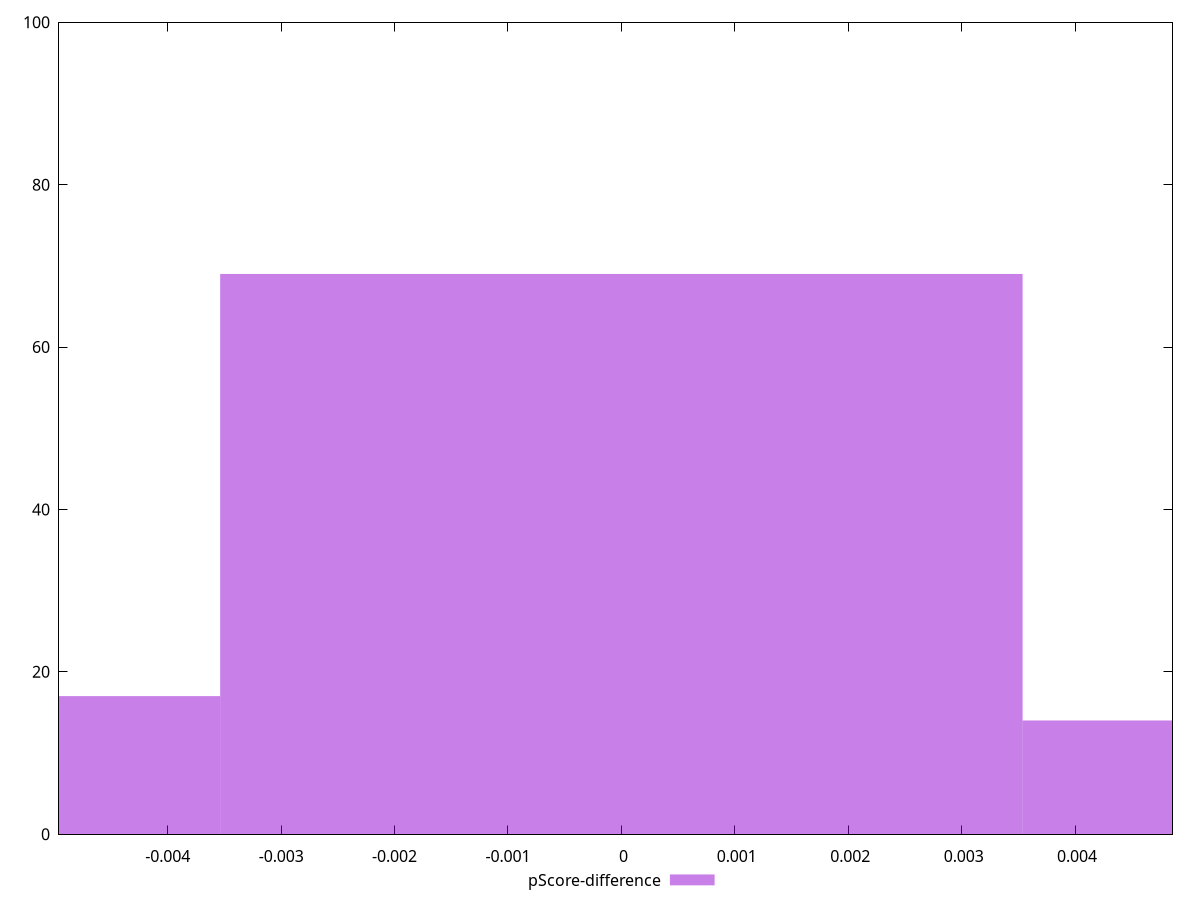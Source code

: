 reset

$pScoreDifference <<EOF
0 69
-0.007074959867890631 17
0.007074959867890631 14
EOF

set key outside below
set boxwidth 0.007074959867890631
set xrange [-0.0049585763236053015:0.004859148070871955]
set yrange [0:100]
set trange [0:100]
set style fill transparent solid 0.5 noborder
set terminal svg size 640, 490 enhanced background rgb 'white'
set output "reports/report_00032_2021-02-25T10-28-15.087Z/bootup-time/samples/astro/pScore-difference/histogram.svg"

plot $pScoreDifference title "pScore-difference" with boxes

reset
